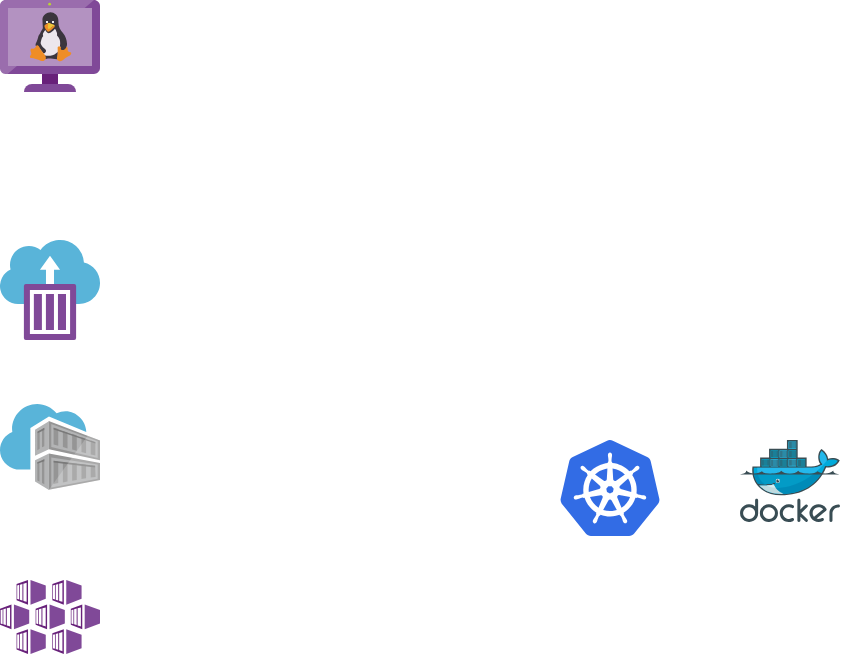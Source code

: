 <mxfile version="21.2.8" type="device">
  <diagram name="Página-1" id="BU73tg2qto8is5RJjkT3">
    <mxGraphModel dx="1418" dy="820" grid="1" gridSize="10" guides="1" tooltips="1" connect="1" arrows="1" fold="1" page="1" pageScale="1" pageWidth="1169" pageHeight="826" math="0" shadow="0">
      <root>
        <mxCell id="0" />
        <mxCell id="1" parent="0" />
        <mxCell id="FXfgcU2tgYdLF8kGfxJ9-1" value="" style="image;sketch=0;aspect=fixed;html=1;points=[];align=center;fontSize=12;image=img/lib/mscae/Kubernetes.svg;" parent="1" vertex="1">
          <mxGeometry x="560" y="410" width="50" height="48" as="geometry" />
        </mxCell>
        <mxCell id="FXfgcU2tgYdLF8kGfxJ9-2" value="" style="image;sketch=0;aspect=fixed;html=1;points=[];align=center;fontSize=12;image=img/lib/mscae/Docker.svg;" parent="1" vertex="1">
          <mxGeometry x="650" y="410" width="50" height="41" as="geometry" />
        </mxCell>
        <mxCell id="FXfgcU2tgYdLF8kGfxJ9-3" value="" style="image;sketch=0;aspect=fixed;html=1;points=[];align=center;fontSize=12;image=img/lib/mscae/VM_Linux_Non_Azure.svg;" parent="1" vertex="1">
          <mxGeometry x="280" y="190" width="50" height="46" as="geometry" />
        </mxCell>
        <mxCell id="FXfgcU2tgYdLF8kGfxJ9-4" value="" style="image;sketch=0;aspect=fixed;html=1;points=[];align=center;fontSize=12;image=img/lib/mscae/Container_Instances.svg;" parent="1" vertex="1">
          <mxGeometry x="280" y="310" width="50" height="50" as="geometry" />
        </mxCell>
        <mxCell id="FXfgcU2tgYdLF8kGfxJ9-5" value="" style="image;sketch=0;aspect=fixed;html=1;points=[];align=center;fontSize=12;image=img/lib/mscae/Container_Registries.svg;" parent="1" vertex="1">
          <mxGeometry x="280" y="392" width="50" height="43" as="geometry" />
        </mxCell>
        <mxCell id="FXfgcU2tgYdLF8kGfxJ9-6" value="" style="image;sketch=0;aspect=fixed;html=1;points=[];align=center;fontSize=12;image=img/lib/mscae/Kubernetes_Services.svg;" parent="1" vertex="1">
          <mxGeometry x="280" y="480" width="50" height="37" as="geometry" />
        </mxCell>
      </root>
    </mxGraphModel>
  </diagram>
</mxfile>
